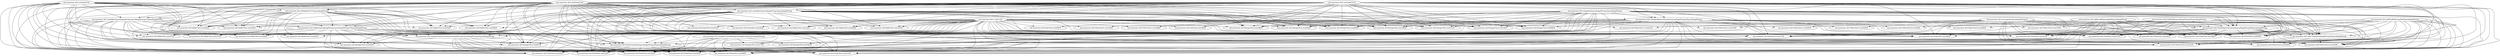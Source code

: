 digraph cmd_method {
	"net.mooctest.ALU.<init>()V" -> "net.mooctest.ALUOtherTest2.test21()V";
	"net.mooctest.ALU.<init>()V" -> "net.mooctest.ALUFloatTest.test23()V";
	"net.mooctest.ALU.<init>()V" -> "net.mooctest.ALUAdderTest.test33()V";
	"net.mooctest.ALU.<init>()V" -> "net.mooctest.ALUFloatTest.test51()V";
	"net.mooctest.ALU.<init>()V" -> "net.mooctest.ALUFloatTest.test52()V";
	"net.mooctest.ALU.<init>()V" -> "net.mooctest.ALUIntegerTest.test20()V";
	"net.mooctest.ALU.<init>()V" -> "net.mooctest.ALUGateTest.test30()V";
	"net.mooctest.ALU.<init>()V" -> "net.mooctest.ALUAdderTest.test25()V";
	"net.mooctest.ALU.<init>()V" -> "net.mooctest.ALUIntegerTest.test08()V";
	"net.mooctest.ALU.<init>()V" -> "net.mooctest.ALUIntegerTest.test38()V";
	"net.mooctest.ALU.<init>()V" -> "net.mooctest.ALUIntegerTest.test17()V";
	"net.mooctest.ALU.<init>()V" -> "net.mooctest.ALUIntegerTest.test61()V";
	"net.mooctest.ALU.<init>()V" -> "net.mooctest.ALUIntegerTest.test54()V";
	"net.mooctest.ALU.<init>()V" -> "net.mooctest.ALUOtherTest2.test56()V";
	"net.mooctest.ALU.<init>()V" -> "net.mooctest.ALUFloatTest.test59()V";
	"net.mooctest.ALU.<init>()V" -> "net.mooctest.ALUFloatTest.test50()V";
	"net.mooctest.ALU.<init>()V" -> "net.mooctest.ALUGateTest.test29()V";
	"net.mooctest.ALU.<init>()V" -> "net.mooctest.ALUAdderTest.test47()V";
	"net.mooctest.ALU.<init>()V" -> "net.mooctest.ALUFloatTest.test58()V";
	"net.mooctest.ALU.<init>()V" -> "net.mooctest.ALUAdderTest.test48()V";
	"net.mooctest.ALU.<init>()V" -> "net.mooctest.ALUIntegerTest.test39()V";
	"net.mooctest.ALU.<init>()V" -> "net.mooctest.ALUIntegerTest.test01()V";
	"net.mooctest.ALU.<init>()V" -> "net.mooctest.ALUIntegerTest.test40()V";
	"net.mooctest.ALU.<init>()V" -> "net.mooctest.ALUIntegerTest.test37()V";
	"net.mooctest.ALU.<init>()V" -> "net.mooctest.ALUOtherTest2.test49()V";
	"net.mooctest.ALU.<init>()V" -> "net.mooctest.ALUFloatTest.test60()V";
	"net.mooctest.ALU.<init>()V" -> "net.mooctest.ALUAdderTest.test35()V";
	"net.mooctest.ALU.<init>()V" -> "net.mooctest.ALUAdderTest.test28()V";
	"net.mooctest.ALU.<init>()V" -> "net.mooctest.ALUOtherTest2.test55()V";
	"net.mooctest.ALU.<init>()V" -> "net.mooctest.ALUFloatTest.test53()V";
	"net.mooctest.ALU.<init>()V" -> "net.mooctest.ALUAdderTest.test45()V";
	"net.mooctest.ALU.<init>()V" -> "net.mooctest.ALUFloatTest.test07()V";
	"net.mooctest.ALU.<init>()V" -> "net.mooctest.ALUOtherTest1.test14()V";
	"net.mooctest.ALU.<init>()V" -> "net.mooctest.ALUFloatTest.test57()V";
	"net.mooctest.ALU.<init>()V" -> "net.mooctest.ALUOtherTest1.test13()V";
	"net.mooctest.ALU.<init>()V" -> "net.mooctest.ALUFloatTest.test22()V";
	"net.mooctest.ALU.<init>()V" -> "net.mooctest.ALUAdderTest.test34()V";
	"net.mooctest.ALU.<init>()V" -> "net.mooctest.ALUAdderTest.test27()V";
	"net.mooctest.ALU.<init>()V" -> "net.mooctest.ALUOtherTest1.test36()V";
	"net.mooctest.ALU.<init>()V" -> "net.mooctest.ALUGateTest.test31()V";
	"net.mooctest.ALU.<init>()V" -> "net.mooctest.ALUOtherTest1.test43()V";
	"net.mooctest.ALU.<init>()V" -> "net.mooctest.ALUAdderTest.test12()V";
	"net.mooctest.ALU.<init>()V" -> "net.mooctest.ALUIntegerTest.test19()V";
	"net.mooctest.ALU.<init>()V" -> "net.mooctest.ALUFloatTest.test46()V";
	"net.mooctest.ALU.<init>()V" -> "net.mooctest.ALUOtherTest2.test16()V";
	"net.mooctest.ALU.<init>()V" -> "net.mooctest.ALUOtherTest2.test15()V";
	"net.mooctest.ALU.<init>()V" -> "net.mooctest.ALUAdderTest.test44()V";
	"net.mooctest.ALU.<init>()V" -> "net.mooctest.ALUOtherTest1.test41()V";
	"net.mooctest.ALU.<init>()V" -> "net.mooctest.ALUOtherTest1.test42()V";
	"net.mooctest.ALU.<init>()V" -> "net.mooctest.ALUFloatTest.test24()V";
	"net.mooctest.ALU.<init>()V" -> "net.mooctest.ALUGateTest.test32()V";
	"net.mooctest.ALU.integerTrueValue(Ljava/lang/String;)Ljava/lang/String;" -> "net.mooctest.ALU.floatTrueValue(Ljava/lang/String;II)Ljava/lang/String;";
	"net.mooctest.ALU.integerTrueValue(Ljava/lang/String;)Ljava/lang/String;" -> "net.mooctest.ALUIntegerTest.test17()V";
	"net.mooctest.ALU.integerTrueValue(Ljava/lang/String;)Ljava/lang/String;" -> "net.mooctest.ALUIntegerTest.test54()V";
	"net.mooctest.ALU.integerTrueValue(Ljava/lang/String;)Ljava/lang/String;" -> "net.mooctest.ALUFloatTest.test51()V";
	"net.mooctest.ALU.integerTrueValue(Ljava/lang/String;)Ljava/lang/String;" -> "net.mooctest.ALUFloatTest.test52()V";
	"net.mooctest.ALU.integerTrueValue(Ljava/lang/String;)Ljava/lang/String;" -> "net.mooctest.ALUFloatTest.test50()V";
	"net.mooctest.ALU.integerTrueValue(Ljava/lang/String;)Ljava/lang/String;" -> "net.mooctest.ALUFloatTest.test53()V";
	"net.mooctest.ALU.integerTrueValue(Ljava/lang/String;)Ljava/lang/String;" -> "net.mooctest.ALUFloatTest.test22()V";
	"net.mooctest.ALU.integerTrueValue(Ljava/lang/String;)Ljava/lang/String;" -> "net.mooctest.ALUFloatTest.test46()V";
	"net.mooctest.ALU.floatTrueValue(Ljava/lang/String;II)Ljava/lang/String;" -> "net.mooctest.ALUFloatTest.test51()V";
	"net.mooctest.ALU.floatTrueValue(Ljava/lang/String;II)Ljava/lang/String;" -> "net.mooctest.ALUFloatTest.test52()V";
	"net.mooctest.ALU.floatTrueValue(Ljava/lang/String;II)Ljava/lang/String;" -> "net.mooctest.ALUFloatTest.test50()V";
	"net.mooctest.ALU.floatTrueValue(Ljava/lang/String;II)Ljava/lang/String;" -> "net.mooctest.ALUFloatTest.test53()V";
	"net.mooctest.ALU.floatTrueValue(Ljava/lang/String;II)Ljava/lang/String;" -> "net.mooctest.ALUFloatTest.test22()V";
	"net.mooctest.ALU.floatTrueValue(Ljava/lang/String;II)Ljava/lang/String;" -> "net.mooctest.ALUFloatTest.test46()V";
	"net.mooctest.ALU.andGate(CC)C" -> "net.mooctest.ALU.oneAdder(Ljava/lang/String;)Ljava/lang/String;";
	"net.mooctest.ALU.andGate(CC)C" -> "net.mooctest.ALU.claAdder(Ljava/lang/String;Ljava/lang/String;C)Ljava/lang/String;";
	"net.mooctest.ALU.andGate(CC)C" -> "net.mooctest.ALUGateTest.test31()V";
	"net.mooctest.ALU.andGate(CC)C" -> "net.mooctest.ALU.fullAdder(CCC)Ljava/lang/String;";
	"net.mooctest.ALU.andGate(CC)C" -> "net.mooctest.ALUGateTest.test32()V";
	"net.mooctest.ALU.andGate(CC)C" -> "net.mooctest.ALUOtherTest2.test21()V";
	"net.mooctest.ALU.andGate(CC)C" -> "net.mooctest.ALUFloatTest.test23()V";
	"net.mooctest.ALU.andGate(CC)C" -> "net.mooctest.ALUAdderTest.test33()V";
	"net.mooctest.ALU.andGate(CC)C" -> "net.mooctest.ALUFloatTest.test51()V";
	"net.mooctest.ALU.andGate(CC)C" -> "net.mooctest.ALUFloatTest.test52()V";
	"net.mooctest.ALU.andGate(CC)C" -> "net.mooctest.ALUIntegerTest.test20()V";
	"net.mooctest.ALU.andGate(CC)C" -> "net.mooctest.ALUAdderTest.test25()V";
	"net.mooctest.ALU.andGate(CC)C" -> "net.mooctest.ALUIntegerTest.test08()V";
	"net.mooctest.ALU.andGate(CC)C" -> "net.mooctest.ALUIntegerTest.test38()V";
	"net.mooctest.ALU.andGate(CC)C" -> "net.mooctest.ALUIntegerTest.test61()V";
	"net.mooctest.ALU.andGate(CC)C" -> "net.mooctest.ALUOtherTest2.test56()V";
	"net.mooctest.ALU.andGate(CC)C" -> "net.mooctest.ALUFloatTest.test59()V";
	"net.mooctest.ALU.andGate(CC)C" -> "net.mooctest.ALUFloatTest.test50()V";
	"net.mooctest.ALU.andGate(CC)C" -> "net.mooctest.ALUAdderTest.test47()V";
	"net.mooctest.ALU.andGate(CC)C" -> "net.mooctest.ALUFloatTest.test58()V";
	"net.mooctest.ALU.andGate(CC)C" -> "net.mooctest.ALUAdderTest.test48()V";
	"net.mooctest.ALU.andGate(CC)C" -> "net.mooctest.ALUIntegerTest.test39()V";
	"net.mooctest.ALU.andGate(CC)C" -> "net.mooctest.ALUIntegerTest.test01()V";
	"net.mooctest.ALU.andGate(CC)C" -> "net.mooctest.ALUIntegerTest.test40()V";
	"net.mooctest.ALU.andGate(CC)C" -> "net.mooctest.ALUIntegerTest.test37()V";
	"net.mooctest.ALU.andGate(CC)C" -> "net.mooctest.ALUFloatTest.test60()V";
	"net.mooctest.ALU.andGate(CC)C" -> "net.mooctest.ALUAdderTest.test35()V";
	"net.mooctest.ALU.andGate(CC)C" -> "net.mooctest.ALUAdderTest.test28()V";
	"net.mooctest.ALU.andGate(CC)C" -> "net.mooctest.ALUOtherTest2.test55()V";
	"net.mooctest.ALU.andGate(CC)C" -> "net.mooctest.ALUFloatTest.test53()V";
	"net.mooctest.ALU.andGate(CC)C" -> "net.mooctest.ALUAdderTest.test45()V";
	"net.mooctest.ALU.andGate(CC)C" -> "net.mooctest.ALUFloatTest.test07()V";
	"net.mooctest.ALU.andGate(CC)C" -> "net.mooctest.ALUFloatTest.test57()V";
	"net.mooctest.ALU.andGate(CC)C" -> "net.mooctest.ALUFloatTest.test22()V";
	"net.mooctest.ALU.andGate(CC)C" -> "net.mooctest.ALUAdderTest.test34()V";
	"net.mooctest.ALU.andGate(CC)C" -> "net.mooctest.ALUAdderTest.test27()V";
	"net.mooctest.ALU.andGate(CC)C" -> "net.mooctest.ALUAdderTest.test12()V";
	"net.mooctest.ALU.andGate(CC)C" -> "net.mooctest.ALUIntegerTest.test19()V";
	"net.mooctest.ALU.andGate(CC)C" -> "net.mooctest.ALUFloatTest.test46()V";
	"net.mooctest.ALU.andGate(CC)C" -> "net.mooctest.ALUAdderTest.test44()V";
	"net.mooctest.ALU.andGate(CC)C" -> "net.mooctest.ALUFloatTest.test24()V";
	"net.mooctest.ALU.andGate(CC)C" -> "net.mooctest.ALU.floatTrueValue(Ljava/lang/String;II)Ljava/lang/String;";
	"net.mooctest.ALU.andGate(CC)C" -> "net.mooctest.ALU.floatRepresentation(Ljava/lang/String;II)Ljava/lang/String;";
	"net.mooctest.ALU.andGate(CC)C" -> "net.mooctest.ALU.ieee754(Ljava/lang/String;I)Ljava/lang/String;";
	"net.mooctest.ALU.andGate(CC)C" -> "net.mooctest.ALU.integerSubtraction(Ljava/lang/String;Ljava/lang/String;I)Ljava/lang/String;";
	"net.mooctest.ALU.andGate(CC)C" -> "net.mooctest.ALU.integerRepresentation(Ljava/lang/String;I)Ljava/lang/String;";
	"net.mooctest.ALU.andGate(CC)C" -> "net.mooctest.ALU.adder(Ljava/lang/String;Ljava/lang/String;CI)Ljava/lang/String;";
	"net.mooctest.ALU.oneAdder(Ljava/lang/String;)Ljava/lang/String;" -> "net.mooctest.ALUAdderTest.test48()V";
	"net.mooctest.ALU.oneAdder(Ljava/lang/String;)Ljava/lang/String;" -> "net.mooctest.ALUAdderTest.test35()V";
	"net.mooctest.ALU.oneAdder(Ljava/lang/String;)Ljava/lang/String;" -> "net.mooctest.ALU.integerRepresentation(Ljava/lang/String;I)Ljava/lang/String;";
	"net.mooctest.ALU.oneAdder(Ljava/lang/String;)Ljava/lang/String;" -> "net.mooctest.ALUAdderTest.test12()V";
	"net.mooctest.ALU.oneAdder(Ljava/lang/String;)Ljava/lang/String;" -> "net.mooctest.ALUOtherTest2.test21()V";
	"net.mooctest.ALU.oneAdder(Ljava/lang/String;)Ljava/lang/String;" -> "net.mooctest.ALUFloatTest.test23()V";
	"net.mooctest.ALU.oneAdder(Ljava/lang/String;)Ljava/lang/String;" -> "net.mooctest.ALUFloatTest.test51()V";
	"net.mooctest.ALU.oneAdder(Ljava/lang/String;)Ljava/lang/String;" -> "net.mooctest.ALUFloatTest.test52()V";
	"net.mooctest.ALU.oneAdder(Ljava/lang/String;)Ljava/lang/String;" -> "net.mooctest.ALUIntegerTest.test20()V";
	"net.mooctest.ALU.oneAdder(Ljava/lang/String;)Ljava/lang/String;" -> "net.mooctest.ALUIntegerTest.test08()V";
	"net.mooctest.ALU.oneAdder(Ljava/lang/String;)Ljava/lang/String;" -> "net.mooctest.ALUIntegerTest.test38()V";
	"net.mooctest.ALU.oneAdder(Ljava/lang/String;)Ljava/lang/String;" -> "net.mooctest.ALUOtherTest2.test56()V";
	"net.mooctest.ALU.oneAdder(Ljava/lang/String;)Ljava/lang/String;" -> "net.mooctest.ALUFloatTest.test59()V";
	"net.mooctest.ALU.oneAdder(Ljava/lang/String;)Ljava/lang/String;" -> "net.mooctest.ALUFloatTest.test50()V";
	"net.mooctest.ALU.oneAdder(Ljava/lang/String;)Ljava/lang/String;" -> "net.mooctest.ALUFloatTest.test58()V";
	"net.mooctest.ALU.oneAdder(Ljava/lang/String;)Ljava/lang/String;" -> "net.mooctest.ALUIntegerTest.test39()V";
	"net.mooctest.ALU.oneAdder(Ljava/lang/String;)Ljava/lang/String;" -> "net.mooctest.ALUIntegerTest.test40()V";
	"net.mooctest.ALU.oneAdder(Ljava/lang/String;)Ljava/lang/String;" -> "net.mooctest.ALUIntegerTest.test37()V";
	"net.mooctest.ALU.oneAdder(Ljava/lang/String;)Ljava/lang/String;" -> "net.mooctest.ALUFloatTest.test60()V";
	"net.mooctest.ALU.oneAdder(Ljava/lang/String;)Ljava/lang/String;" -> "net.mooctest.ALUOtherTest2.test55()V";
	"net.mooctest.ALU.oneAdder(Ljava/lang/String;)Ljava/lang/String;" -> "net.mooctest.ALUFloatTest.test53()V";
	"net.mooctest.ALU.oneAdder(Ljava/lang/String;)Ljava/lang/String;" -> "net.mooctest.ALUFloatTest.test07()V";
	"net.mooctest.ALU.oneAdder(Ljava/lang/String;)Ljava/lang/String;" -> "net.mooctest.ALUFloatTest.test57()V";
	"net.mooctest.ALU.oneAdder(Ljava/lang/String;)Ljava/lang/String;" -> "net.mooctest.ALUFloatTest.test22()V";
	"net.mooctest.ALU.oneAdder(Ljava/lang/String;)Ljava/lang/String;" -> "net.mooctest.ALUIntegerTest.test19()V";
	"net.mooctest.ALU.oneAdder(Ljava/lang/String;)Ljava/lang/String;" -> "net.mooctest.ALUFloatTest.test46()V";
	"net.mooctest.ALU.oneAdder(Ljava/lang/String;)Ljava/lang/String;" -> "net.mooctest.ALUFloatTest.test24()V";
	"net.mooctest.ALU.oneAdder(Ljava/lang/String;)Ljava/lang/String;" -> "net.mooctest.ALU.floatTrueValue(Ljava/lang/String;II)Ljava/lang/String;";
	"net.mooctest.ALU.oneAdder(Ljava/lang/String;)Ljava/lang/String;" -> "net.mooctest.ALU.floatRepresentation(Ljava/lang/String;II)Ljava/lang/String;";
	"net.mooctest.ALU.oneAdder(Ljava/lang/String;)Ljava/lang/String;" -> "net.mooctest.ALU.ieee754(Ljava/lang/String;I)Ljava/lang/String;";
	"net.mooctest.ALU.claAdder(Ljava/lang/String;Ljava/lang/String;C)Ljava/lang/String;" -> "net.mooctest.ALUAdderTest.test33()V";
	"net.mooctest.ALU.claAdder(Ljava/lang/String;Ljava/lang/String;C)Ljava/lang/String;" -> "net.mooctest.ALUAdderTest.test25()V";
	"net.mooctest.ALU.claAdder(Ljava/lang/String;Ljava/lang/String;C)Ljava/lang/String;" -> "net.mooctest.ALU.adder(Ljava/lang/String;Ljava/lang/String;CI)Ljava/lang/String;";
	"net.mooctest.ALU.claAdder(Ljava/lang/String;Ljava/lang/String;C)Ljava/lang/String;" -> "net.mooctest.ALUAdderTest.test34()V";
	"net.mooctest.ALU.claAdder(Ljava/lang/String;Ljava/lang/String;C)Ljava/lang/String;" -> "net.mooctest.ALUFloatTest.test51()V";
	"net.mooctest.ALU.claAdder(Ljava/lang/String;Ljava/lang/String;C)Ljava/lang/String;" -> "net.mooctest.ALUFloatTest.test52()V";
	"net.mooctest.ALU.claAdder(Ljava/lang/String;Ljava/lang/String;C)Ljava/lang/String;" -> "net.mooctest.ALUIntegerTest.test61()V";
	"net.mooctest.ALU.claAdder(Ljava/lang/String;Ljava/lang/String;C)Ljava/lang/String;" -> "net.mooctest.ALUFloatTest.test50()V";
	"net.mooctest.ALU.claAdder(Ljava/lang/String;Ljava/lang/String;C)Ljava/lang/String;" -> "net.mooctest.ALUAdderTest.test47()V";
	"net.mooctest.ALU.claAdder(Ljava/lang/String;Ljava/lang/String;C)Ljava/lang/String;" -> "net.mooctest.ALUIntegerTest.test01()V";
	"net.mooctest.ALU.claAdder(Ljava/lang/String;Ljava/lang/String;C)Ljava/lang/String;" -> "net.mooctest.ALUFloatTest.test53()V";
	"net.mooctest.ALU.claAdder(Ljava/lang/String;Ljava/lang/String;C)Ljava/lang/String;" -> "net.mooctest.ALUAdderTest.test45()V";
	"net.mooctest.ALU.claAdder(Ljava/lang/String;Ljava/lang/String;C)Ljava/lang/String;" -> "net.mooctest.ALUFloatTest.test22()V";
	"net.mooctest.ALU.claAdder(Ljava/lang/String;Ljava/lang/String;C)Ljava/lang/String;" -> "net.mooctest.ALUAdderTest.test27()V";
	"net.mooctest.ALU.claAdder(Ljava/lang/String;Ljava/lang/String;C)Ljava/lang/String;" -> "net.mooctest.ALUFloatTest.test46()V";
	"net.mooctest.ALU.claAdder(Ljava/lang/String;Ljava/lang/String;C)Ljava/lang/String;" -> "net.mooctest.ALUAdderTest.test44()V";
	"net.mooctest.ALU.claAdder(Ljava/lang/String;Ljava/lang/String;C)Ljava/lang/String;" -> "net.mooctest.ALU.floatTrueValue(Ljava/lang/String;II)Ljava/lang/String;";
	"net.mooctest.ALU.claAdder(Ljava/lang/String;Ljava/lang/String;C)Ljava/lang/String;" -> "net.mooctest.ALU.integerSubtraction(Ljava/lang/String;Ljava/lang/String;I)Ljava/lang/String;";
	"net.mooctest.ALU.fullAdder(CCC)Ljava/lang/String;" -> "net.mooctest.ALU.claAdder(Ljava/lang/String;Ljava/lang/String;C)Ljava/lang/String;";
	"net.mooctest.ALU.fullAdder(CCC)Ljava/lang/String;" -> "net.mooctest.ALUAdderTest.test28()V";
	"net.mooctest.ALU.fullAdder(CCC)Ljava/lang/String;" -> "net.mooctest.ALUAdderTest.test33()V";
	"net.mooctest.ALU.fullAdder(CCC)Ljava/lang/String;" -> "net.mooctest.ALUFloatTest.test51()V";
	"net.mooctest.ALU.fullAdder(CCC)Ljava/lang/String;" -> "net.mooctest.ALUFloatTest.test52()V";
	"net.mooctest.ALU.fullAdder(CCC)Ljava/lang/String;" -> "net.mooctest.ALUAdderTest.test25()V";
	"net.mooctest.ALU.fullAdder(CCC)Ljava/lang/String;" -> "net.mooctest.ALUIntegerTest.test61()V";
	"net.mooctest.ALU.fullAdder(CCC)Ljava/lang/String;" -> "net.mooctest.ALUFloatTest.test50()V";
	"net.mooctest.ALU.fullAdder(CCC)Ljava/lang/String;" -> "net.mooctest.ALUAdderTest.test47()V";
	"net.mooctest.ALU.fullAdder(CCC)Ljava/lang/String;" -> "net.mooctest.ALUIntegerTest.test01()V";
	"net.mooctest.ALU.fullAdder(CCC)Ljava/lang/String;" -> "net.mooctest.ALUFloatTest.test53()V";
	"net.mooctest.ALU.fullAdder(CCC)Ljava/lang/String;" -> "net.mooctest.ALUAdderTest.test45()V";
	"net.mooctest.ALU.fullAdder(CCC)Ljava/lang/String;" -> "net.mooctest.ALUFloatTest.test22()V";
	"net.mooctest.ALU.fullAdder(CCC)Ljava/lang/String;" -> "net.mooctest.ALUAdderTest.test34()V";
	"net.mooctest.ALU.fullAdder(CCC)Ljava/lang/String;" -> "net.mooctest.ALUAdderTest.test27()V";
	"net.mooctest.ALU.fullAdder(CCC)Ljava/lang/String;" -> "net.mooctest.ALUFloatTest.test46()V";
	"net.mooctest.ALU.fullAdder(CCC)Ljava/lang/String;" -> "net.mooctest.ALUAdderTest.test44()V";
	"net.mooctest.ALU.fullAdder(CCC)Ljava/lang/String;" -> "net.mooctest.ALU.floatTrueValue(Ljava/lang/String;II)Ljava/lang/String;";
	"net.mooctest.ALU.fullAdder(CCC)Ljava/lang/String;" -> "net.mooctest.ALU.integerSubtraction(Ljava/lang/String;Ljava/lang/String;I)Ljava/lang/String;";
	"net.mooctest.ALU.fullAdder(CCC)Ljava/lang/String;" -> "net.mooctest.ALU.adder(Ljava/lang/String;Ljava/lang/String;CI)Ljava/lang/String;";
	"net.mooctest.ALU.floatRepresentation(Ljava/lang/String;II)Ljava/lang/String;" -> "net.mooctest.ALUFloatTest.test23()V";
	"net.mooctest.ALU.floatRepresentation(Ljava/lang/String;II)Ljava/lang/String;" -> "net.mooctest.ALU.ieee754(Ljava/lang/String;I)Ljava/lang/String;";
	"net.mooctest.ALU.floatRepresentation(Ljava/lang/String;II)Ljava/lang/String;" -> "net.mooctest.ALUFloatTest.test59()V";
	"net.mooctest.ALU.floatRepresentation(Ljava/lang/String;II)Ljava/lang/String;" -> "net.mooctest.ALUFloatTest.test58()V";
	"net.mooctest.ALU.floatRepresentation(Ljava/lang/String;II)Ljava/lang/String;" -> "net.mooctest.ALUFloatTest.test60()V";
	"net.mooctest.ALU.floatRepresentation(Ljava/lang/String;II)Ljava/lang/String;" -> "net.mooctest.ALUFloatTest.test07()V";
	"net.mooctest.ALU.floatRepresentation(Ljava/lang/String;II)Ljava/lang/String;" -> "net.mooctest.ALUFloatTest.test57()V";
	"net.mooctest.ALU.floatRepresentation(Ljava/lang/String;II)Ljava/lang/String;" -> "net.mooctest.ALUFloatTest.test24()V";
	"net.mooctest.ALU.floatRepresentation(Ljava/lang/String;II)Ljava/lang/String;" -> "net.mooctest.ALUOtherTest2.test21()V";
	"net.mooctest.ALU.floatRepresentation(Ljava/lang/String;II)Ljava/lang/String;" -> "net.mooctest.ALUOtherTest2.test56()V";
	"net.mooctest.ALU.floatRepresentation(Ljava/lang/String;II)Ljava/lang/String;" -> "net.mooctest.ALUOtherTest2.test55()V";
	"net.mooctest.ALU.ieee754(Ljava/lang/String;I)Ljava/lang/String;" -> "net.mooctest.ALUOtherTest2.test21()V";
	"net.mooctest.ALU.ieee754(Ljava/lang/String;I)Ljava/lang/String;" -> "net.mooctest.ALUOtherTest2.test56()V";
	"net.mooctest.ALU.ieee754(Ljava/lang/String;I)Ljava/lang/String;" -> "net.mooctest.ALUOtherTest2.test55()V";
	"net.mooctest.ALU.integerSubtraction(Ljava/lang/String;Ljava/lang/String;I)Ljava/lang/String;" -> "net.mooctest.ALU.floatTrueValue(Ljava/lang/String;II)Ljava/lang/String;";
	"net.mooctest.ALU.integerSubtraction(Ljava/lang/String;Ljava/lang/String;I)Ljava/lang/String;" -> "net.mooctest.ALUIntegerTest.test61()V";
	"net.mooctest.ALU.integerSubtraction(Ljava/lang/String;Ljava/lang/String;I)Ljava/lang/String;" -> "net.mooctest.ALUIntegerTest.test01()V";
	"net.mooctest.ALU.integerSubtraction(Ljava/lang/String;Ljava/lang/String;I)Ljava/lang/String;" -> "net.mooctest.ALUFloatTest.test51()V";
	"net.mooctest.ALU.integerSubtraction(Ljava/lang/String;Ljava/lang/String;I)Ljava/lang/String;" -> "net.mooctest.ALUFloatTest.test52()V";
	"net.mooctest.ALU.integerSubtraction(Ljava/lang/String;Ljava/lang/String;I)Ljava/lang/String;" -> "net.mooctest.ALUFloatTest.test50()V";
	"net.mooctest.ALU.integerSubtraction(Ljava/lang/String;Ljava/lang/String;I)Ljava/lang/String;" -> "net.mooctest.ALUFloatTest.test53()V";
	"net.mooctest.ALU.integerSubtraction(Ljava/lang/String;Ljava/lang/String;I)Ljava/lang/String;" -> "net.mooctest.ALUFloatTest.test22()V";
	"net.mooctest.ALU.integerSubtraction(Ljava/lang/String;Ljava/lang/String;I)Ljava/lang/String;" -> "net.mooctest.ALUFloatTest.test46()V";
	"net.mooctest.ALU.integerRepresentation(Ljava/lang/String;I)Ljava/lang/String;" -> "net.mooctest.ALU.floatTrueValue(Ljava/lang/String;II)Ljava/lang/String;";
	"net.mooctest.ALU.integerRepresentation(Ljava/lang/String;I)Ljava/lang/String;" -> "net.mooctest.ALUIntegerTest.test20()V";
	"net.mooctest.ALU.integerRepresentation(Ljava/lang/String;I)Ljava/lang/String;" -> "net.mooctest.ALU.floatRepresentation(Ljava/lang/String;II)Ljava/lang/String;";
	"net.mooctest.ALU.integerRepresentation(Ljava/lang/String;I)Ljava/lang/String;" -> "net.mooctest.ALUIntegerTest.test08()V";
	"net.mooctest.ALU.integerRepresentation(Ljava/lang/String;I)Ljava/lang/String;" -> "net.mooctest.ALUIntegerTest.test38()V";
	"net.mooctest.ALU.integerRepresentation(Ljava/lang/String;I)Ljava/lang/String;" -> "net.mooctest.ALUIntegerTest.test39()V";
	"net.mooctest.ALU.integerRepresentation(Ljava/lang/String;I)Ljava/lang/String;" -> "net.mooctest.ALUIntegerTest.test40()V";
	"net.mooctest.ALU.integerRepresentation(Ljava/lang/String;I)Ljava/lang/String;" -> "net.mooctest.ALUIntegerTest.test37()V";
	"net.mooctest.ALU.integerRepresentation(Ljava/lang/String;I)Ljava/lang/String;" -> "net.mooctest.ALUIntegerTest.test19()V";
	"net.mooctest.ALU.integerRepresentation(Ljava/lang/String;I)Ljava/lang/String;" -> "net.mooctest.ALUOtherTest2.test21()V";
	"net.mooctest.ALU.integerRepresentation(Ljava/lang/String;I)Ljava/lang/String;" -> "net.mooctest.ALUFloatTest.test23()V";
	"net.mooctest.ALU.integerRepresentation(Ljava/lang/String;I)Ljava/lang/String;" -> "net.mooctest.ALUFloatTest.test51()V";
	"net.mooctest.ALU.integerRepresentation(Ljava/lang/String;I)Ljava/lang/String;" -> "net.mooctest.ALUFloatTest.test52()V";
	"net.mooctest.ALU.integerRepresentation(Ljava/lang/String;I)Ljava/lang/String;" -> "net.mooctest.ALUOtherTest2.test56()V";
	"net.mooctest.ALU.integerRepresentation(Ljava/lang/String;I)Ljava/lang/String;" -> "net.mooctest.ALUFloatTest.test59()V";
	"net.mooctest.ALU.integerRepresentation(Ljava/lang/String;I)Ljava/lang/String;" -> "net.mooctest.ALUFloatTest.test50()V";
	"net.mooctest.ALU.integerRepresentation(Ljava/lang/String;I)Ljava/lang/String;" -> "net.mooctest.ALUFloatTest.test58()V";
	"net.mooctest.ALU.integerRepresentation(Ljava/lang/String;I)Ljava/lang/String;" -> "net.mooctest.ALUFloatTest.test60()V";
	"net.mooctest.ALU.integerRepresentation(Ljava/lang/String;I)Ljava/lang/String;" -> "net.mooctest.ALUOtherTest2.test55()V";
	"net.mooctest.ALU.integerRepresentation(Ljava/lang/String;I)Ljava/lang/String;" -> "net.mooctest.ALUFloatTest.test53()V";
	"net.mooctest.ALU.integerRepresentation(Ljava/lang/String;I)Ljava/lang/String;" -> "net.mooctest.ALUFloatTest.test07()V";
	"net.mooctest.ALU.integerRepresentation(Ljava/lang/String;I)Ljava/lang/String;" -> "net.mooctest.ALUFloatTest.test57()V";
	"net.mooctest.ALU.integerRepresentation(Ljava/lang/String;I)Ljava/lang/String;" -> "net.mooctest.ALUFloatTest.test22()V";
	"net.mooctest.ALU.integerRepresentation(Ljava/lang/String;I)Ljava/lang/String;" -> "net.mooctest.ALUFloatTest.test46()V";
	"net.mooctest.ALU.integerRepresentation(Ljava/lang/String;I)Ljava/lang/String;" -> "net.mooctest.ALUFloatTest.test24()V";
	"net.mooctest.ALU.integerRepresentation(Ljava/lang/String;I)Ljava/lang/String;" -> "net.mooctest.ALU.ieee754(Ljava/lang/String;I)Ljava/lang/String;";
	"net.mooctest.ALU.leftShift(Ljava/lang/String;I)Ljava/lang/String;" -> "net.mooctest.ALU.floatRepresentation(Ljava/lang/String;II)Ljava/lang/String;";
	"net.mooctest.ALU.leftShift(Ljava/lang/String;I)Ljava/lang/String;" -> "net.mooctest.ALUOtherTest2.test49()V";
	"net.mooctest.ALU.leftShift(Ljava/lang/String;I)Ljava/lang/String;" -> "net.mooctest.ALUOtherTest2.test16()V";
	"net.mooctest.ALU.leftShift(Ljava/lang/String;I)Ljava/lang/String;" -> "net.mooctest.ALUOtherTest2.test15()V";
	"net.mooctest.ALU.leftShift(Ljava/lang/String;I)Ljava/lang/String;" -> "net.mooctest.ALUOtherTest2.test21()V";
	"net.mooctest.ALU.leftShift(Ljava/lang/String;I)Ljava/lang/String;" -> "net.mooctest.ALUFloatTest.test23()V";
	"net.mooctest.ALU.leftShift(Ljava/lang/String;I)Ljava/lang/String;" -> "net.mooctest.ALUOtherTest2.test56()V";
	"net.mooctest.ALU.leftShift(Ljava/lang/String;I)Ljava/lang/String;" -> "net.mooctest.ALUFloatTest.test59()V";
	"net.mooctest.ALU.leftShift(Ljava/lang/String;I)Ljava/lang/String;" -> "net.mooctest.ALUFloatTest.test58()V";
	"net.mooctest.ALU.leftShift(Ljava/lang/String;I)Ljava/lang/String;" -> "net.mooctest.ALUFloatTest.test60()V";
	"net.mooctest.ALU.leftShift(Ljava/lang/String;I)Ljava/lang/String;" -> "net.mooctest.ALUOtherTest2.test55()V";
	"net.mooctest.ALU.leftShift(Ljava/lang/String;I)Ljava/lang/String;" -> "net.mooctest.ALUFloatTest.test07()V";
	"net.mooctest.ALU.leftShift(Ljava/lang/String;I)Ljava/lang/String;" -> "net.mooctest.ALUFloatTest.test57()V";
	"net.mooctest.ALU.leftShift(Ljava/lang/String;I)Ljava/lang/String;" -> "net.mooctest.ALUFloatTest.test24()V";
	"net.mooctest.ALU.leftShift(Ljava/lang/String;I)Ljava/lang/String;" -> "net.mooctest.ALU.ieee754(Ljava/lang/String;I)Ljava/lang/String;";
	"net.mooctest.ALU.allZeroWithLength(I)Ljava/lang/String;" -> "net.mooctest.ALU.floatTrueValue(Ljava/lang/String;II)Ljava/lang/String;";
	"net.mooctest.ALU.allZeroWithLength(I)Ljava/lang/String;" -> "net.mooctest.ALU.floatRepresentation(Ljava/lang/String;II)Ljava/lang/String;";
	"net.mooctest.ALU.allZeroWithLength(I)Ljava/lang/String;" -> "net.mooctest.ALUOtherTest2.test21()V";
	"net.mooctest.ALU.allZeroWithLength(I)Ljava/lang/String;" -> "net.mooctest.ALUFloatTest.test23()V";
	"net.mooctest.ALU.allZeroWithLength(I)Ljava/lang/String;" -> "net.mooctest.ALUFloatTest.test51()V";
	"net.mooctest.ALU.allZeroWithLength(I)Ljava/lang/String;" -> "net.mooctest.ALUFloatTest.test52()V";
	"net.mooctest.ALU.allZeroWithLength(I)Ljava/lang/String;" -> "net.mooctest.ALUOtherTest2.test56()V";
	"net.mooctest.ALU.allZeroWithLength(I)Ljava/lang/String;" -> "net.mooctest.ALUFloatTest.test59()V";
	"net.mooctest.ALU.allZeroWithLength(I)Ljava/lang/String;" -> "net.mooctest.ALUFloatTest.test50()V";
	"net.mooctest.ALU.allZeroWithLength(I)Ljava/lang/String;" -> "net.mooctest.ALUFloatTest.test58()V";
	"net.mooctest.ALU.allZeroWithLength(I)Ljava/lang/String;" -> "net.mooctest.ALUFloatTest.test60()V";
	"net.mooctest.ALU.allZeroWithLength(I)Ljava/lang/String;" -> "net.mooctest.ALUOtherTest2.test55()V";
	"net.mooctest.ALU.allZeroWithLength(I)Ljava/lang/String;" -> "net.mooctest.ALUFloatTest.test53()V";
	"net.mooctest.ALU.allZeroWithLength(I)Ljava/lang/String;" -> "net.mooctest.ALUFloatTest.test07()V";
	"net.mooctest.ALU.allZeroWithLength(I)Ljava/lang/String;" -> "net.mooctest.ALUFloatTest.test57()V";
	"net.mooctest.ALU.allZeroWithLength(I)Ljava/lang/String;" -> "net.mooctest.ALUFloatTest.test22()V";
	"net.mooctest.ALU.allZeroWithLength(I)Ljava/lang/String;" -> "net.mooctest.ALUFloatTest.test46()V";
	"net.mooctest.ALU.allZeroWithLength(I)Ljava/lang/String;" -> "net.mooctest.ALUFloatTest.test24()V";
	"net.mooctest.ALU.allZeroWithLength(I)Ljava/lang/String;" -> "net.mooctest.ALU.ieee754(Ljava/lang/String;I)Ljava/lang/String;";
	"net.mooctest.ALU.adder(Ljava/lang/String;Ljava/lang/String;CI)Ljava/lang/String;" -> "net.mooctest.ALU.floatTrueValue(Ljava/lang/String;II)Ljava/lang/String;";
	"net.mooctest.ALU.adder(Ljava/lang/String;Ljava/lang/String;CI)Ljava/lang/String;" -> "net.mooctest.ALU.integerSubtraction(Ljava/lang/String;Ljava/lang/String;I)Ljava/lang/String;";
	"net.mooctest.ALU.adder(Ljava/lang/String;Ljava/lang/String;CI)Ljava/lang/String;" -> "net.mooctest.ALUAdderTest.test47()V";
	"net.mooctest.ALU.adder(Ljava/lang/String;Ljava/lang/String;CI)Ljava/lang/String;" -> "net.mooctest.ALUAdderTest.test45()V";
	"net.mooctest.ALU.adder(Ljava/lang/String;Ljava/lang/String;CI)Ljava/lang/String;" -> "net.mooctest.ALUAdderTest.test27()V";
	"net.mooctest.ALU.adder(Ljava/lang/String;Ljava/lang/String;CI)Ljava/lang/String;" -> "net.mooctest.ALUAdderTest.test44()V";
	"net.mooctest.ALU.adder(Ljava/lang/String;Ljava/lang/String;CI)Ljava/lang/String;" -> "net.mooctest.ALUFloatTest.test51()V";
	"net.mooctest.ALU.adder(Ljava/lang/String;Ljava/lang/String;CI)Ljava/lang/String;" -> "net.mooctest.ALUFloatTest.test52()V";
	"net.mooctest.ALU.adder(Ljava/lang/String;Ljava/lang/String;CI)Ljava/lang/String;" -> "net.mooctest.ALUIntegerTest.test61()V";
	"net.mooctest.ALU.adder(Ljava/lang/String;Ljava/lang/String;CI)Ljava/lang/String;" -> "net.mooctest.ALUFloatTest.test50()V";
	"net.mooctest.ALU.adder(Ljava/lang/String;Ljava/lang/String;CI)Ljava/lang/String;" -> "net.mooctest.ALUIntegerTest.test01()V";
	"net.mooctest.ALU.adder(Ljava/lang/String;Ljava/lang/String;CI)Ljava/lang/String;" -> "net.mooctest.ALUFloatTest.test53()V";
	"net.mooctest.ALU.adder(Ljava/lang/String;Ljava/lang/String;CI)Ljava/lang/String;" -> "net.mooctest.ALUFloatTest.test22()V";
	"net.mooctest.ALU.adder(Ljava/lang/String;Ljava/lang/String;CI)Ljava/lang/String;" -> "net.mooctest.ALUFloatTest.test46()V";
	"net.mooctest.ALU.normalize(Ljava/lang/String;)I" -> "net.mooctest.ALU.floatRepresentation(Ljava/lang/String;II)Ljava/lang/String;";
	"net.mooctest.ALU.normalize(Ljava/lang/String;)I" -> "net.mooctest.ALUOtherTest1.test13()V";
	"net.mooctest.ALU.normalize(Ljava/lang/String;)I" -> "net.mooctest.ALUOtherTest1.test43()V";
	"net.mooctest.ALU.normalize(Ljava/lang/String;)I" -> "net.mooctest.ALUOtherTest1.test41()V";
	"net.mooctest.ALU.normalize(Ljava/lang/String;)I" -> "net.mooctest.ALUOtherTest1.test42()V";
	"net.mooctest.ALU.normalize(Ljava/lang/String;)I" -> "net.mooctest.ALUOtherTest2.test21()V";
	"net.mooctest.ALU.normalize(Ljava/lang/String;)I" -> "net.mooctest.ALUFloatTest.test23()V";
	"net.mooctest.ALU.normalize(Ljava/lang/String;)I" -> "net.mooctest.ALUOtherTest2.test56()V";
	"net.mooctest.ALU.normalize(Ljava/lang/String;)I" -> "net.mooctest.ALUFloatTest.test59()V";
	"net.mooctest.ALU.normalize(Ljava/lang/String;)I" -> "net.mooctest.ALUFloatTest.test58()V";
	"net.mooctest.ALU.normalize(Ljava/lang/String;)I" -> "net.mooctest.ALUFloatTest.test60()V";
	"net.mooctest.ALU.normalize(Ljava/lang/String;)I" -> "net.mooctest.ALUOtherTest2.test55()V";
	"net.mooctest.ALU.normalize(Ljava/lang/String;)I" -> "net.mooctest.ALUFloatTest.test07()V";
	"net.mooctest.ALU.normalize(Ljava/lang/String;)I" -> "net.mooctest.ALUFloatTest.test57()V";
	"net.mooctest.ALU.normalize(Ljava/lang/String;)I" -> "net.mooctest.ALUFloatTest.test24()V";
	"net.mooctest.ALU.normalize(Ljava/lang/String;)I" -> "net.mooctest.ALU.ieee754(Ljava/lang/String;I)Ljava/lang/String;";
	"net.mooctest.ALU.allOneWithLength(I)Ljava/lang/String;" -> "net.mooctest.ALU.floatTrueValue(Ljava/lang/String;II)Ljava/lang/String;";
	"net.mooctest.ALU.allOneWithLength(I)Ljava/lang/String;" -> "net.mooctest.ALU.floatRepresentation(Ljava/lang/String;II)Ljava/lang/String;";
	"net.mooctest.ALU.allOneWithLength(I)Ljava/lang/String;" -> "net.mooctest.ALUOtherTest2.test21()V";
	"net.mooctest.ALU.allOneWithLength(I)Ljava/lang/String;" -> "net.mooctest.ALUFloatTest.test23()V";
	"net.mooctest.ALU.allOneWithLength(I)Ljava/lang/String;" -> "net.mooctest.ALUFloatTest.test51()V";
	"net.mooctest.ALU.allOneWithLength(I)Ljava/lang/String;" -> "net.mooctest.ALUFloatTest.test52()V";
	"net.mooctest.ALU.allOneWithLength(I)Ljava/lang/String;" -> "net.mooctest.ALUOtherTest2.test56()V";
	"net.mooctest.ALU.allOneWithLength(I)Ljava/lang/String;" -> "net.mooctest.ALUFloatTest.test59()V";
	"net.mooctest.ALU.allOneWithLength(I)Ljava/lang/String;" -> "net.mooctest.ALUFloatTest.test50()V";
	"net.mooctest.ALU.allOneWithLength(I)Ljava/lang/String;" -> "net.mooctest.ALUFloatTest.test58()V";
	"net.mooctest.ALU.allOneWithLength(I)Ljava/lang/String;" -> "net.mooctest.ALUFloatTest.test60()V";
	"net.mooctest.ALU.allOneWithLength(I)Ljava/lang/String;" -> "net.mooctest.ALUOtherTest2.test55()V";
	"net.mooctest.ALU.allOneWithLength(I)Ljava/lang/String;" -> "net.mooctest.ALUFloatTest.test53()V";
	"net.mooctest.ALU.allOneWithLength(I)Ljava/lang/String;" -> "net.mooctest.ALUFloatTest.test07()V";
	"net.mooctest.ALU.allOneWithLength(I)Ljava/lang/String;" -> "net.mooctest.ALUFloatTest.test57()V";
	"net.mooctest.ALU.allOneWithLength(I)Ljava/lang/String;" -> "net.mooctest.ALUFloatTest.test22()V";
	"net.mooctest.ALU.allOneWithLength(I)Ljava/lang/String;" -> "net.mooctest.ALUFloatTest.test46()V";
	"net.mooctest.ALU.allOneWithLength(I)Ljava/lang/String;" -> "net.mooctest.ALUFloatTest.test24()V";
	"net.mooctest.ALU.allOneWithLength(I)Ljava/lang/String;" -> "net.mooctest.ALU.ieee754(Ljava/lang/String;I)Ljava/lang/String;";
	"net.mooctest.ALU.xorGate(CC)C" -> "net.mooctest.ALUGateTest.test30()V";
	"net.mooctest.ALU.xorGate(CC)C" -> "net.mooctest.ALU.oneAdder(Ljava/lang/String;)Ljava/lang/String;";
	"net.mooctest.ALU.xorGate(CC)C" -> "net.mooctest.ALUGateTest.test29()V";
	"net.mooctest.ALU.xorGate(CC)C" -> "net.mooctest.ALU.fullAdder(CCC)Ljava/lang/String;";
	"net.mooctest.ALU.xorGate(CC)C" -> "net.mooctest.ALUOtherTest2.test21()V";
	"net.mooctest.ALU.xorGate(CC)C" -> "net.mooctest.ALUFloatTest.test23()V";
	"net.mooctest.ALU.xorGate(CC)C" -> "net.mooctest.ALUAdderTest.test33()V";
	"net.mooctest.ALU.xorGate(CC)C" -> "net.mooctest.ALUFloatTest.test51()V";
	"net.mooctest.ALU.xorGate(CC)C" -> "net.mooctest.ALUFloatTest.test52()V";
	"net.mooctest.ALU.xorGate(CC)C" -> "net.mooctest.ALUIntegerTest.test20()V";
	"net.mooctest.ALU.xorGate(CC)C" -> "net.mooctest.ALUAdderTest.test25()V";
	"net.mooctest.ALU.xorGate(CC)C" -> "net.mooctest.ALUIntegerTest.test08()V";
	"net.mooctest.ALU.xorGate(CC)C" -> "net.mooctest.ALUIntegerTest.test38()V";
	"net.mooctest.ALU.xorGate(CC)C" -> "net.mooctest.ALUIntegerTest.test61()V";
	"net.mooctest.ALU.xorGate(CC)C" -> "net.mooctest.ALUOtherTest2.test56()V";
	"net.mooctest.ALU.xorGate(CC)C" -> "net.mooctest.ALUFloatTest.test59()V";
	"net.mooctest.ALU.xorGate(CC)C" -> "net.mooctest.ALUFloatTest.test50()V";
	"net.mooctest.ALU.xorGate(CC)C" -> "net.mooctest.ALUAdderTest.test47()V";
	"net.mooctest.ALU.xorGate(CC)C" -> "net.mooctest.ALUFloatTest.test58()V";
	"net.mooctest.ALU.xorGate(CC)C" -> "net.mooctest.ALUAdderTest.test48()V";
	"net.mooctest.ALU.xorGate(CC)C" -> "net.mooctest.ALUIntegerTest.test39()V";
	"net.mooctest.ALU.xorGate(CC)C" -> "net.mooctest.ALUIntegerTest.test01()V";
	"net.mooctest.ALU.xorGate(CC)C" -> "net.mooctest.ALUIntegerTest.test40()V";
	"net.mooctest.ALU.xorGate(CC)C" -> "net.mooctest.ALUIntegerTest.test37()V";
	"net.mooctest.ALU.xorGate(CC)C" -> "net.mooctest.ALUFloatTest.test60()V";
	"net.mooctest.ALU.xorGate(CC)C" -> "net.mooctest.ALUAdderTest.test35()V";
	"net.mooctest.ALU.xorGate(CC)C" -> "net.mooctest.ALUAdderTest.test28()V";
	"net.mooctest.ALU.xorGate(CC)C" -> "net.mooctest.ALUOtherTest2.test55()V";
	"net.mooctest.ALU.xorGate(CC)C" -> "net.mooctest.ALUFloatTest.test53()V";
	"net.mooctest.ALU.xorGate(CC)C" -> "net.mooctest.ALUAdderTest.test45()V";
	"net.mooctest.ALU.xorGate(CC)C" -> "net.mooctest.ALUFloatTest.test07()V";
	"net.mooctest.ALU.xorGate(CC)C" -> "net.mooctest.ALUFloatTest.test57()V";
	"net.mooctest.ALU.xorGate(CC)C" -> "net.mooctest.ALUFloatTest.test22()V";
	"net.mooctest.ALU.xorGate(CC)C" -> "net.mooctest.ALUAdderTest.test34()V";
	"net.mooctest.ALU.xorGate(CC)C" -> "net.mooctest.ALUAdderTest.test27()V";
	"net.mooctest.ALU.xorGate(CC)C" -> "net.mooctest.ALUAdderTest.test12()V";
	"net.mooctest.ALU.xorGate(CC)C" -> "net.mooctest.ALUIntegerTest.test19()V";
	"net.mooctest.ALU.xorGate(CC)C" -> "net.mooctest.ALUFloatTest.test46()V";
	"net.mooctest.ALU.xorGate(CC)C" -> "net.mooctest.ALUAdderTest.test44()V";
	"net.mooctest.ALU.xorGate(CC)C" -> "net.mooctest.ALUFloatTest.test24()V";
	"net.mooctest.ALU.xorGate(CC)C" -> "net.mooctest.ALU.floatTrueValue(Ljava/lang/String;II)Ljava/lang/String;";
	"net.mooctest.ALU.xorGate(CC)C" -> "net.mooctest.ALU.claAdder(Ljava/lang/String;Ljava/lang/String;C)Ljava/lang/String;";
	"net.mooctest.ALU.xorGate(CC)C" -> "net.mooctest.ALU.floatRepresentation(Ljava/lang/String;II)Ljava/lang/String;";
	"net.mooctest.ALU.xorGate(CC)C" -> "net.mooctest.ALU.ieee754(Ljava/lang/String;I)Ljava/lang/String;";
	"net.mooctest.ALU.xorGate(CC)C" -> "net.mooctest.ALU.integerSubtraction(Ljava/lang/String;Ljava/lang/String;I)Ljava/lang/String;";
	"net.mooctest.ALU.xorGate(CC)C" -> "net.mooctest.ALU.integerRepresentation(Ljava/lang/String;I)Ljava/lang/String;";
	"net.mooctest.ALU.xorGate(CC)C" -> "net.mooctest.ALU.adder(Ljava/lang/String;Ljava/lang/String;CI)Ljava/lang/String;";
	"net.mooctest.ALU.negation(Ljava/lang/String;)Ljava/lang/String;" -> "net.mooctest.ALU.floatTrueValue(Ljava/lang/String;II)Ljava/lang/String;";
	"net.mooctest.ALU.negation(Ljava/lang/String;)Ljava/lang/String;" -> "net.mooctest.ALU.integerSubtraction(Ljava/lang/String;Ljava/lang/String;I)Ljava/lang/String;";
	"net.mooctest.ALU.negation(Ljava/lang/String;)Ljava/lang/String;" -> "net.mooctest.ALU.integerRepresentation(Ljava/lang/String;I)Ljava/lang/String;";
	"net.mooctest.ALU.negation(Ljava/lang/String;)Ljava/lang/String;" -> "net.mooctest.ALUOtherTest1.test14()V";
	"net.mooctest.ALU.negation(Ljava/lang/String;)Ljava/lang/String;" -> "net.mooctest.ALUOtherTest1.test36()V";
	"net.mooctest.ALU.negation(Ljava/lang/String;)Ljava/lang/String;" -> "net.mooctest.ALUOtherTest2.test21()V";
	"net.mooctest.ALU.negation(Ljava/lang/String;)Ljava/lang/String;" -> "net.mooctest.ALUFloatTest.test23()V";
	"net.mooctest.ALU.negation(Ljava/lang/String;)Ljava/lang/String;" -> "net.mooctest.ALUFloatTest.test51()V";
	"net.mooctest.ALU.negation(Ljava/lang/String;)Ljava/lang/String;" -> "net.mooctest.ALUFloatTest.test52()V";
	"net.mooctest.ALU.negation(Ljava/lang/String;)Ljava/lang/String;" -> "net.mooctest.ALUIntegerTest.test20()V";
	"net.mooctest.ALU.negation(Ljava/lang/String;)Ljava/lang/String;" -> "net.mooctest.ALUIntegerTest.test08()V";
	"net.mooctest.ALU.negation(Ljava/lang/String;)Ljava/lang/String;" -> "net.mooctest.ALUIntegerTest.test38()V";
	"net.mooctest.ALU.negation(Ljava/lang/String;)Ljava/lang/String;" -> "net.mooctest.ALUIntegerTest.test61()V";
	"net.mooctest.ALU.negation(Ljava/lang/String;)Ljava/lang/String;" -> "net.mooctest.ALUOtherTest2.test56()V";
	"net.mooctest.ALU.negation(Ljava/lang/String;)Ljava/lang/String;" -> "net.mooctest.ALUFloatTest.test59()V";
	"net.mooctest.ALU.negation(Ljava/lang/String;)Ljava/lang/String;" -> "net.mooctest.ALUFloatTest.test50()V";
	"net.mooctest.ALU.negation(Ljava/lang/String;)Ljava/lang/String;" -> "net.mooctest.ALUFloatTest.test58()V";
	"net.mooctest.ALU.negation(Ljava/lang/String;)Ljava/lang/String;" -> "net.mooctest.ALUIntegerTest.test39()V";
	"net.mooctest.ALU.negation(Ljava/lang/String;)Ljava/lang/String;" -> "net.mooctest.ALUIntegerTest.test01()V";
	"net.mooctest.ALU.negation(Ljava/lang/String;)Ljava/lang/String;" -> "net.mooctest.ALUIntegerTest.test40()V";
	"net.mooctest.ALU.negation(Ljava/lang/String;)Ljava/lang/String;" -> "net.mooctest.ALUIntegerTest.test37()V";
	"net.mooctest.ALU.negation(Ljava/lang/String;)Ljava/lang/String;" -> "net.mooctest.ALUFloatTest.test60()V";
	"net.mooctest.ALU.negation(Ljava/lang/String;)Ljava/lang/String;" -> "net.mooctest.ALUOtherTest2.test55()V";
	"net.mooctest.ALU.negation(Ljava/lang/String;)Ljava/lang/String;" -> "net.mooctest.ALUFloatTest.test53()V";
	"net.mooctest.ALU.negation(Ljava/lang/String;)Ljava/lang/String;" -> "net.mooctest.ALUFloatTest.test07()V";
	"net.mooctest.ALU.negation(Ljava/lang/String;)Ljava/lang/String;" -> "net.mooctest.ALUFloatTest.test57()V";
	"net.mooctest.ALU.negation(Ljava/lang/String;)Ljava/lang/String;" -> "net.mooctest.ALUFloatTest.test22()V";
	"net.mooctest.ALU.negation(Ljava/lang/String;)Ljava/lang/String;" -> "net.mooctest.ALUIntegerTest.test19()V";
	"net.mooctest.ALU.negation(Ljava/lang/String;)Ljava/lang/String;" -> "net.mooctest.ALUFloatTest.test46()V";
	"net.mooctest.ALU.negation(Ljava/lang/String;)Ljava/lang/String;" -> "net.mooctest.ALUFloatTest.test24()V";
	"net.mooctest.ALU.negation(Ljava/lang/String;)Ljava/lang/String;" -> "net.mooctest.ALU.floatRepresentation(Ljava/lang/String;II)Ljava/lang/String;";
	"net.mooctest.ALU.negation(Ljava/lang/String;)Ljava/lang/String;" -> "net.mooctest.ALU.ieee754(Ljava/lang/String;I)Ljava/lang/String;";
	"net.mooctest.ALU.orGate(CC)C" -> "net.mooctest.ALU.claAdder(Ljava/lang/String;Ljava/lang/String;C)Ljava/lang/String;";
	"net.mooctest.ALU.orGate(CC)C" -> "net.mooctest.ALU.fullAdder(CCC)Ljava/lang/String;";
	"net.mooctest.ALU.orGate(CC)C" -> "net.mooctest.ALUAdderTest.test33()V";
	"net.mooctest.ALU.orGate(CC)C" -> "net.mooctest.ALUFloatTest.test51()V";
	"net.mooctest.ALU.orGate(CC)C" -> "net.mooctest.ALUFloatTest.test52()V";
	"net.mooctest.ALU.orGate(CC)C" -> "net.mooctest.ALUAdderTest.test25()V";
	"net.mooctest.ALU.orGate(CC)C" -> "net.mooctest.ALUIntegerTest.test61()V";
	"net.mooctest.ALU.orGate(CC)C" -> "net.mooctest.ALUFloatTest.test50()V";
	"net.mooctest.ALU.orGate(CC)C" -> "net.mooctest.ALUAdderTest.test47()V";
	"net.mooctest.ALU.orGate(CC)C" -> "net.mooctest.ALUIntegerTest.test01()V";
	"net.mooctest.ALU.orGate(CC)C" -> "net.mooctest.ALUAdderTest.test28()V";
	"net.mooctest.ALU.orGate(CC)C" -> "net.mooctest.ALUFloatTest.test53()V";
	"net.mooctest.ALU.orGate(CC)C" -> "net.mooctest.ALUAdderTest.test45()V";
	"net.mooctest.ALU.orGate(CC)C" -> "net.mooctest.ALUFloatTest.test22()V";
	"net.mooctest.ALU.orGate(CC)C" -> "net.mooctest.ALUAdderTest.test34()V";
	"net.mooctest.ALU.orGate(CC)C" -> "net.mooctest.ALUAdderTest.test27()V";
	"net.mooctest.ALU.orGate(CC)C" -> "net.mooctest.ALUFloatTest.test46()V";
	"net.mooctest.ALU.orGate(CC)C" -> "net.mooctest.ALUAdderTest.test44()V";
	"net.mooctest.ALU.orGate(CC)C" -> "net.mooctest.ALU.floatTrueValue(Ljava/lang/String;II)Ljava/lang/String;";
	"net.mooctest.ALU.orGate(CC)C" -> "net.mooctest.ALU.integerSubtraction(Ljava/lang/String;Ljava/lang/String;I)Ljava/lang/String;";
	"net.mooctest.ALU.orGate(CC)C" -> "net.mooctest.ALU.adder(Ljava/lang/String;Ljava/lang/String;CI)Ljava/lang/String;";
}